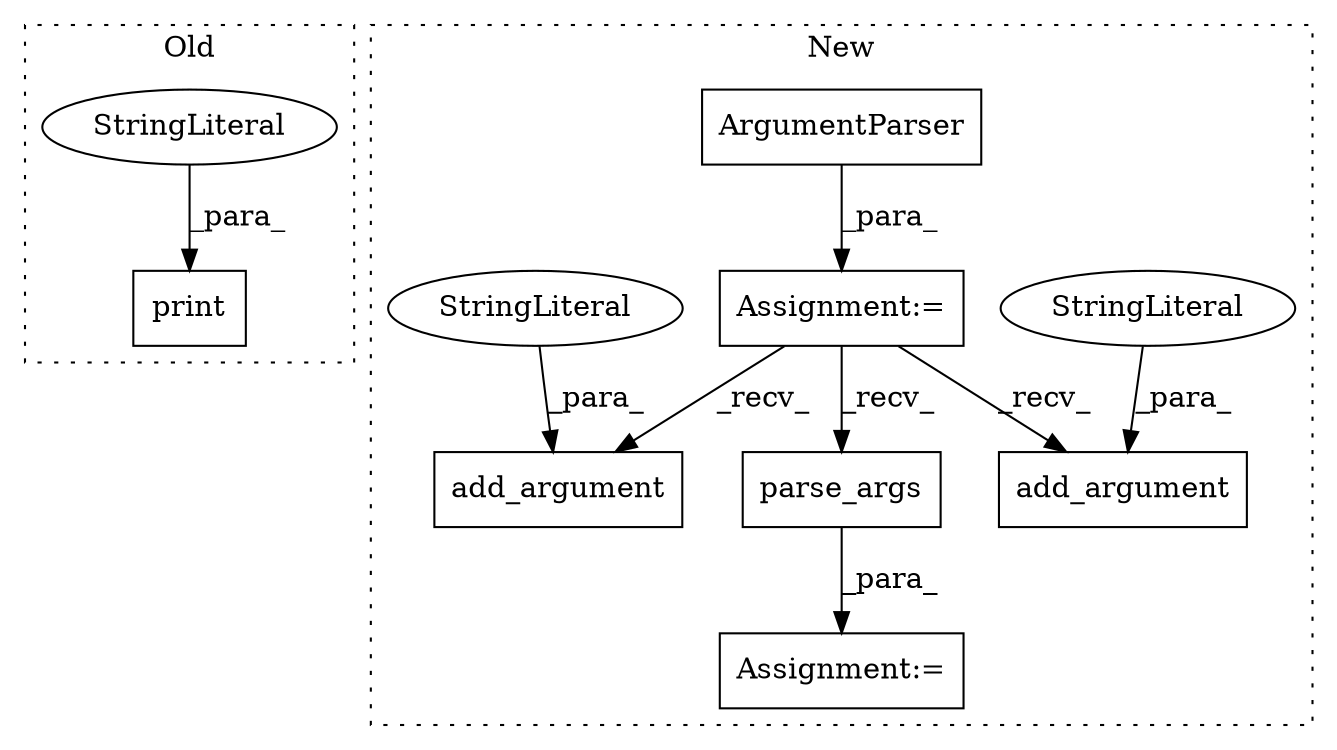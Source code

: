 digraph G {
subgraph cluster0 {
1 [label="print" a="32" s="1200,1236" l="6,1" shape="box"];
6 [label="StringLiteral" a="45" s="1219" l="17" shape="ellipse"];
label = "Old";
style="dotted";
}
subgraph cluster1 {
2 [label="ArgumentParser" a="32" s="872,908" l="15,1" shape="box"];
3 [label="add_argument" a="32" s="1025,1096" l="13,1" shape="box"];
4 [label="StringLiteral" a="45" s="1038" l="16" shape="ellipse"];
5 [label="add_argument" a="32" s="1193,1270" l="13,1" shape="box"];
7 [label="StringLiteral" a="45" s="1206" l="21" shape="ellipse"];
8 [label="parse_args" a="32" s="1291" l="12" shape="box"];
9 [label="Assignment:=" a="7" s="1283" l="1" shape="box"];
10 [label="Assignment:=" a="7" s="862" l="1" shape="box"];
label = "New";
style="dotted";
}
2 -> 10 [label="_para_"];
4 -> 3 [label="_para_"];
6 -> 1 [label="_para_"];
7 -> 5 [label="_para_"];
8 -> 9 [label="_para_"];
10 -> 3 [label="_recv_"];
10 -> 8 [label="_recv_"];
10 -> 5 [label="_recv_"];
}
